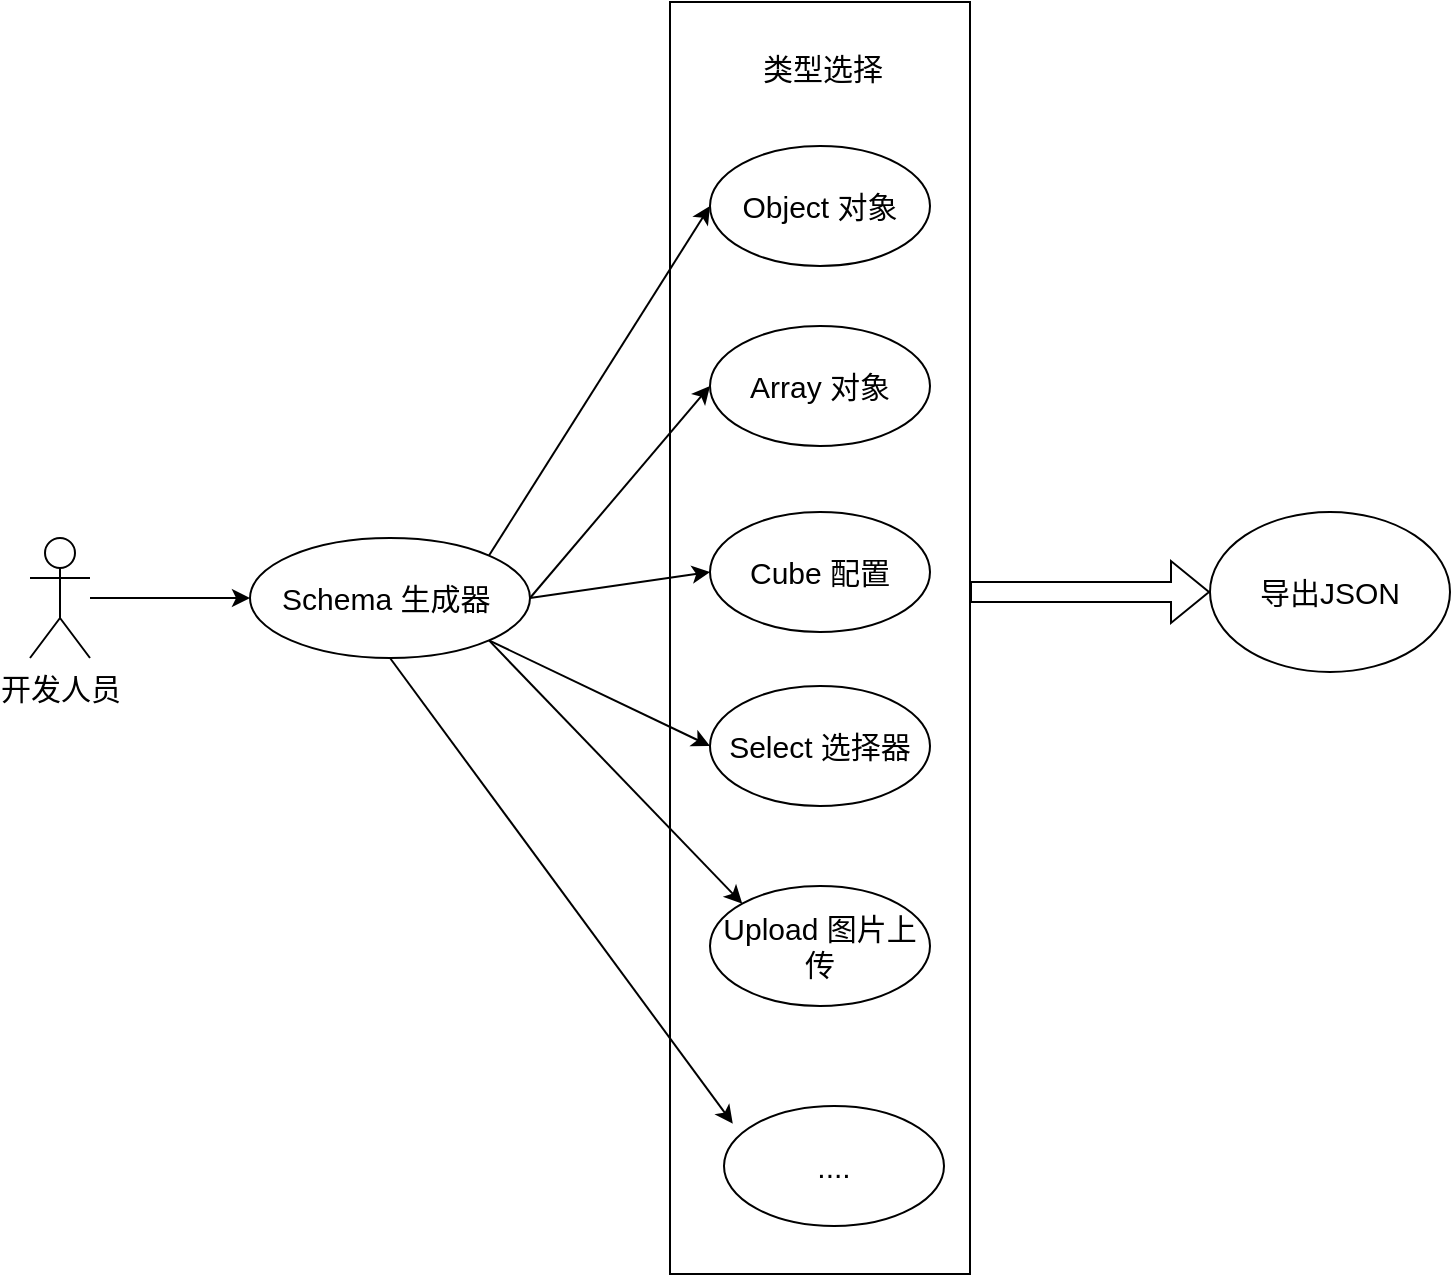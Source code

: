 <mxfile version="24.0.7" type="github">
  <diagram name="第 1 页" id="fnPjNfdaI1dxIVtmjzfw">
    <mxGraphModel dx="2074" dy="-23" grid="1" gridSize="10" guides="1" tooltips="1" connect="1" arrows="1" fold="1" page="1" pageScale="1" pageWidth="827" pageHeight="1169" math="0" shadow="0">
      <root>
        <mxCell id="0" />
        <mxCell id="1" parent="0" />
        <mxCell id="ffz0KAn1uFpzw2hxK1NV-1" value="" style="rounded=0;whiteSpace=wrap;html=1;fontSize=15;" vertex="1" parent="1">
          <mxGeometry x="407" y="1880" width="150" height="636" as="geometry" />
        </mxCell>
        <mxCell id="ffz0KAn1uFpzw2hxK1NV-2" value="开发人员" style="shape=umlActor;verticalLabelPosition=bottom;verticalAlign=top;html=1;fontSize=15;" vertex="1" parent="1">
          <mxGeometry x="87" y="2148" width="30" height="60" as="geometry" />
        </mxCell>
        <mxCell id="ffz0KAn1uFpzw2hxK1NV-3" value="Schema 生成器&lt;b style=&quot;font-family: &amp;quot;Times New Roman&amp;quot;; font-size: 15px; text-align: justify; background-color: initial;&quot;&gt;&amp;nbsp;&lt;/b&gt;" style="ellipse;whiteSpace=wrap;html=1;fontSize=15;" vertex="1" parent="1">
          <mxGeometry x="197" y="2148" width="140" height="60" as="geometry" />
        </mxCell>
        <mxCell id="ffz0KAn1uFpzw2hxK1NV-4" value="Object 对象" style="ellipse;whiteSpace=wrap;html=1;fontSize=15;" vertex="1" parent="1">
          <mxGeometry x="427" y="1952" width="110" height="60" as="geometry" />
        </mxCell>
        <mxCell id="ffz0KAn1uFpzw2hxK1NV-5" value="Array 对象" style="ellipse;whiteSpace=wrap;html=1;fontSize=15;" vertex="1" parent="1">
          <mxGeometry x="427" y="2042" width="110" height="60" as="geometry" />
        </mxCell>
        <mxCell id="ffz0KAn1uFpzw2hxK1NV-6" value="Cube 配置" style="ellipse;whiteSpace=wrap;html=1;fontSize=15;" vertex="1" parent="1">
          <mxGeometry x="427" y="2135" width="110" height="60" as="geometry" />
        </mxCell>
        <mxCell id="ffz0KAn1uFpzw2hxK1NV-7" value="Select 选择器" style="ellipse;whiteSpace=wrap;html=1;fontSize=15;" vertex="1" parent="1">
          <mxGeometry x="427" y="2222" width="110" height="60" as="geometry" />
        </mxCell>
        <mxCell id="ffz0KAn1uFpzw2hxK1NV-8" value="" style="endArrow=classic;html=1;rounded=0;entryX=0;entryY=0.5;entryDx=0;entryDy=0;fontSize=15;" edge="1" parent="1" source="ffz0KAn1uFpzw2hxK1NV-2" target="ffz0KAn1uFpzw2hxK1NV-3">
          <mxGeometry width="50" height="50" relative="1" as="geometry">
            <mxPoint x="687" y="2028" as="sourcePoint" />
            <mxPoint x="737" y="1978" as="targetPoint" />
          </mxGeometry>
        </mxCell>
        <mxCell id="ffz0KAn1uFpzw2hxK1NV-9" value="Upload 图片上传" style="ellipse;whiteSpace=wrap;html=1;fontSize=15;" vertex="1" parent="1">
          <mxGeometry x="427" y="2322" width="110" height="60" as="geometry" />
        </mxCell>
        <mxCell id="ffz0KAn1uFpzw2hxK1NV-10" value="...." style="ellipse;whiteSpace=wrap;html=1;fontSize=15;" vertex="1" parent="1">
          <mxGeometry x="434" y="2432" width="110" height="60" as="geometry" />
        </mxCell>
        <mxCell id="ffz0KAn1uFpzw2hxK1NV-11" value="" style="endArrow=classic;html=1;rounded=0;exitX=1;exitY=0;exitDx=0;exitDy=0;entryX=0;entryY=0.5;entryDx=0;entryDy=0;fontSize=15;" edge="1" parent="1" source="ffz0KAn1uFpzw2hxK1NV-3" target="ffz0KAn1uFpzw2hxK1NV-4">
          <mxGeometry width="50" height="50" relative="1" as="geometry">
            <mxPoint x="227" y="2098" as="sourcePoint" />
            <mxPoint x="277" y="2048" as="targetPoint" />
          </mxGeometry>
        </mxCell>
        <mxCell id="ffz0KAn1uFpzw2hxK1NV-12" value="" style="endArrow=classic;html=1;rounded=0;exitX=1;exitY=1;exitDx=0;exitDy=0;entryX=0;entryY=0.5;entryDx=0;entryDy=0;fontSize=15;" edge="1" parent="1" source="ffz0KAn1uFpzw2hxK1NV-3" target="ffz0KAn1uFpzw2hxK1NV-7">
          <mxGeometry width="50" height="50" relative="1" as="geometry">
            <mxPoint x="227" y="2098" as="sourcePoint" />
            <mxPoint x="277" y="2048" as="targetPoint" />
          </mxGeometry>
        </mxCell>
        <mxCell id="ffz0KAn1uFpzw2hxK1NV-13" value="" style="endArrow=classic;html=1;rounded=0;exitX=1;exitY=0.5;exitDx=0;exitDy=0;entryX=0;entryY=0.5;entryDx=0;entryDy=0;fontSize=15;" edge="1" parent="1" source="ffz0KAn1uFpzw2hxK1NV-3" target="ffz0KAn1uFpzw2hxK1NV-6">
          <mxGeometry width="50" height="50" relative="1" as="geometry">
            <mxPoint x="227" y="2098" as="sourcePoint" />
            <mxPoint x="277" y="2048" as="targetPoint" />
          </mxGeometry>
        </mxCell>
        <mxCell id="ffz0KAn1uFpzw2hxK1NV-14" value="" style="endArrow=classic;html=1;rounded=0;exitX=1;exitY=0.5;exitDx=0;exitDy=0;entryX=0;entryY=0.5;entryDx=0;entryDy=0;fontSize=15;" edge="1" parent="1" source="ffz0KAn1uFpzw2hxK1NV-3" target="ffz0KAn1uFpzw2hxK1NV-5">
          <mxGeometry width="50" height="50" relative="1" as="geometry">
            <mxPoint x="227" y="2098" as="sourcePoint" />
            <mxPoint x="277" y="2048" as="targetPoint" />
          </mxGeometry>
        </mxCell>
        <mxCell id="ffz0KAn1uFpzw2hxK1NV-15" value="" style="endArrow=classic;html=1;rounded=0;exitX=0.5;exitY=1;exitDx=0;exitDy=0;entryX=0.04;entryY=0.147;entryDx=0;entryDy=0;entryPerimeter=0;fontSize=15;" edge="1" parent="1" source="ffz0KAn1uFpzw2hxK1NV-3" target="ffz0KAn1uFpzw2hxK1NV-10">
          <mxGeometry width="50" height="50" relative="1" as="geometry">
            <mxPoint x="227" y="2098" as="sourcePoint" />
            <mxPoint x="277" y="2048" as="targetPoint" />
          </mxGeometry>
        </mxCell>
        <mxCell id="ffz0KAn1uFpzw2hxK1NV-16" value="" style="endArrow=classic;html=1;rounded=0;exitX=1;exitY=1;exitDx=0;exitDy=0;entryX=0;entryY=0;entryDx=0;entryDy=0;fontSize=15;" edge="1" parent="1" source="ffz0KAn1uFpzw2hxK1NV-3" target="ffz0KAn1uFpzw2hxK1NV-9">
          <mxGeometry width="50" height="50" relative="1" as="geometry">
            <mxPoint x="227" y="2098" as="sourcePoint" />
            <mxPoint x="277" y="2048" as="targetPoint" />
          </mxGeometry>
        </mxCell>
        <mxCell id="ffz0KAn1uFpzw2hxK1NV-17" value="类型选择" style="text;html=1;strokeColor=none;fillColor=none;align=center;verticalAlign=middle;whiteSpace=wrap;rounded=0;fontSize=15;" vertex="1" parent="1">
          <mxGeometry x="447" y="1898" width="73" height="30" as="geometry" />
        </mxCell>
        <mxCell id="ffz0KAn1uFpzw2hxK1NV-18" value="" style="shape=flexArrow;endArrow=classic;html=1;rounded=0;entryX=0;entryY=0.5;entryDx=0;entryDy=0;fontSize=15;" edge="1" parent="1" target="ffz0KAn1uFpzw2hxK1NV-19">
          <mxGeometry width="50" height="50" relative="1" as="geometry">
            <mxPoint x="557" y="2175" as="sourcePoint" />
            <mxPoint x="357" y="2048" as="targetPoint" />
          </mxGeometry>
        </mxCell>
        <mxCell id="ffz0KAn1uFpzw2hxK1NV-19" value="导出JSON" style="ellipse;whiteSpace=wrap;html=1;fontSize=15;" vertex="1" parent="1">
          <mxGeometry x="677" y="2135" width="120" height="80" as="geometry" />
        </mxCell>
      </root>
    </mxGraphModel>
  </diagram>
</mxfile>

